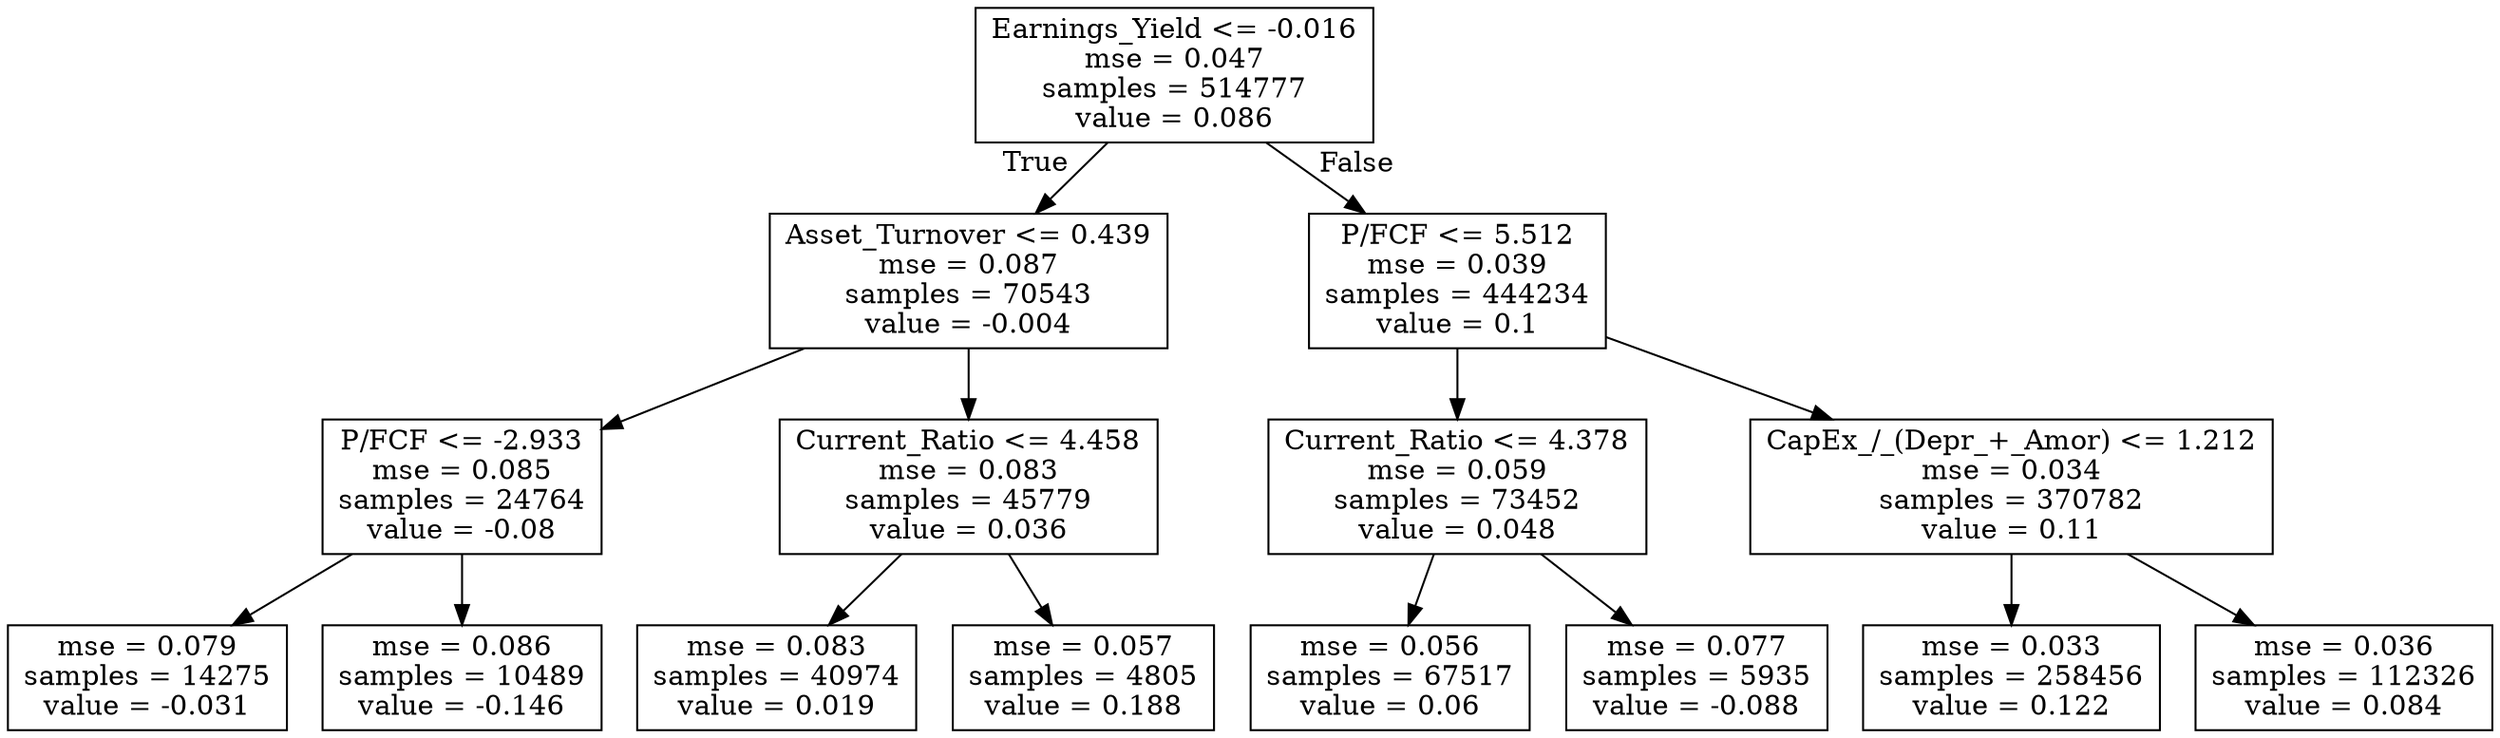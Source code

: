 digraph Tree {
node [shape=box] ;
0 [label="Earnings_Yield <= -0.016\nmse = 0.047\nsamples = 514777\nvalue = 0.086"] ;
1 [label="Asset_Turnover <= 0.439\nmse = 0.087\nsamples = 70543\nvalue = -0.004"] ;
0 -> 1 [labeldistance=2.5, labelangle=45, headlabel="True"] ;
2 [label="P/FCF <= -2.933\nmse = 0.085\nsamples = 24764\nvalue = -0.08"] ;
1 -> 2 ;
3 [label="mse = 0.079\nsamples = 14275\nvalue = -0.031"] ;
2 -> 3 ;
4 [label="mse = 0.086\nsamples = 10489\nvalue = -0.146"] ;
2 -> 4 ;
5 [label="Current_Ratio <= 4.458\nmse = 0.083\nsamples = 45779\nvalue = 0.036"] ;
1 -> 5 ;
6 [label="mse = 0.083\nsamples = 40974\nvalue = 0.019"] ;
5 -> 6 ;
7 [label="mse = 0.057\nsamples = 4805\nvalue = 0.188"] ;
5 -> 7 ;
8 [label="P/FCF <= 5.512\nmse = 0.039\nsamples = 444234\nvalue = 0.1"] ;
0 -> 8 [labeldistance=2.5, labelangle=-45, headlabel="False"] ;
9 [label="Current_Ratio <= 4.378\nmse = 0.059\nsamples = 73452\nvalue = 0.048"] ;
8 -> 9 ;
10 [label="mse = 0.056\nsamples = 67517\nvalue = 0.06"] ;
9 -> 10 ;
11 [label="mse = 0.077\nsamples = 5935\nvalue = -0.088"] ;
9 -> 11 ;
12 [label="CapEx_/_(Depr_+_Amor) <= 1.212\nmse = 0.034\nsamples = 370782\nvalue = 0.11"] ;
8 -> 12 ;
13 [label="mse = 0.033\nsamples = 258456\nvalue = 0.122"] ;
12 -> 13 ;
14 [label="mse = 0.036\nsamples = 112326\nvalue = 0.084"] ;
12 -> 14 ;
}